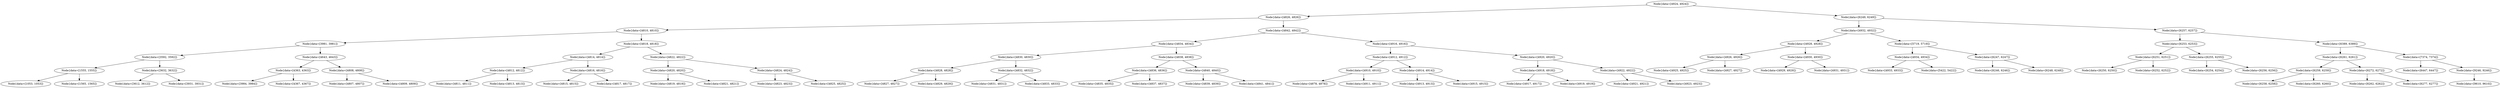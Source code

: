 digraph G{
1637216654 [label="Node{data=[4924, 4924]}"]
1637216654 -> 407660388
407660388 [label="Node{data=[4826, 4826]}"]
407660388 -> 2068216232
2068216232 [label="Node{data=[4810, 4810]}"]
2068216232 -> 1124672992
1124672992 [label="Node{data=[3981, 3981]}"]
1124672992 -> 224306574
224306574 [label="Node{data=[3592, 3592]}"]
224306574 -> 1993507846
1993507846 [label="Node{data=[1555, 1555]}"]
1993507846 -> 1049704525
1049704525 [label="Node{data=[1053, 1053]}"]
1993507846 -> 876424282
876424282 [label="Node{data=[1565, 1565]}"]
224306574 -> 1278709126
1278709126 [label="Node{data=[3632, 3632]}"]
1278709126 -> 774357682
774357682 [label="Node{data=[3612, 3612]}"]
1278709126 -> 423875691
423875691 [label="Node{data=[3931, 3931]}"]
1124672992 -> 1153524965
1153524965 [label="Node{data=[4643, 4643]}"]
1153524965 -> 879397446
879397446 [label="Node{data=[4363, 4363]}"]
879397446 -> 617151531
617151531 [label="Node{data=[3984, 3984]}"]
879397446 -> 598709333
598709333 [label="Node{data=[4367, 4367]}"]
1153524965 -> 1812343433
1812343433 [label="Node{data=[4808, 4808]}"]
1812343433 -> 215922165
215922165 [label="Node{data=[4807, 4807]}"]
1812343433 -> 1871985121
1871985121 [label="Node{data=[4809, 4809]}"]
2068216232 -> 809895290
809895290 [label="Node{data=[4818, 4818]}"]
809895290 -> 1841898393
1841898393 [label="Node{data=[4814, 4814]}"]
1841898393 -> 339821256
339821256 [label="Node{data=[4812, 4812]}"]
339821256 -> 1523858064
1523858064 [label="Node{data=[4811, 4811]}"]
339821256 -> 1513720165
1513720165 [label="Node{data=[4813, 4813]}"]
1841898393 -> 2127080528
2127080528 [label="Node{data=[4816, 4816]}"]
2127080528 -> 1610737219
1610737219 [label="Node{data=[4815, 4815]}"]
2127080528 -> 469389417
469389417 [label="Node{data=[4817, 4817]}"]
809895290 -> 228495570
228495570 [label="Node{data=[4822, 4822]}"]
228495570 -> 915343133
915343133 [label="Node{data=[4820, 4820]}"]
915343133 -> 1507052657
1507052657 [label="Node{data=[4819, 4819]}"]
915343133 -> 283354682
283354682 [label="Node{data=[4821, 4821]}"]
228495570 -> 1770175732
1770175732 [label="Node{data=[4824, 4824]}"]
1770175732 -> 662432054
662432054 [label="Node{data=[4823, 4823]}"]
1770175732 -> 1611405804
1611405804 [label="Node{data=[4825, 4825]}"]
407660388 -> 1842586017
1842586017 [label="Node{data=[4842, 4842]}"]
1842586017 -> 298501619
298501619 [label="Node{data=[4834, 4834]}"]
298501619 -> 1761655973
1761655973 [label="Node{data=[4830, 4830]}"]
1761655973 -> 1766001424
1766001424 [label="Node{data=[4828, 4828]}"]
1766001424 -> 434987312
434987312 [label="Node{data=[4827, 4827]}"]
1766001424 -> 1590676131
1590676131 [label="Node{data=[4829, 4829]}"]
1761655973 -> 843493451
843493451 [label="Node{data=[4832, 4832]}"]
843493451 -> 1135355544
1135355544 [label="Node{data=[4831, 4831]}"]
843493451 -> 834288444
834288444 [label="Node{data=[4833, 4833]}"]
298501619 -> 285242746
285242746 [label="Node{data=[4838, 4838]}"]
285242746 -> 381901817
381901817 [label="Node{data=[4836, 4836]}"]
381901817 -> 888743775
888743775 [label="Node{data=[4835, 4835]}"]
381901817 -> 1417316647
1417316647 [label="Node{data=[4837, 4837]}"]
285242746 -> 1187220855
1187220855 [label="Node{data=[4840, 4840]}"]
1187220855 -> 1255344837
1255344837 [label="Node{data=[4839, 4839]}"]
1187220855 -> 929898271
929898271 [label="Node{data=[4841, 4841]}"]
1842586017 -> 937335652
937335652 [label="Node{data=[4916, 4916]}"]
937335652 -> 1831604445
1831604445 [label="Node{data=[4912, 4912]}"]
1831604445 -> 1065069215
1065069215 [label="Node{data=[4910, 4910]}"]
1065069215 -> 1622269832
1622269832 [label="Node{data=[4878, 4878]}"]
1065069215 -> 603417921
603417921 [label="Node{data=[4911, 4911]}"]
1831604445 -> 785398554
785398554 [label="Node{data=[4914, 4914]}"]
785398554 -> 1276990221
1276990221 [label="Node{data=[4913, 4913]}"]
785398554 -> 582912153
582912153 [label="Node{data=[4915, 4915]}"]
937335652 -> 985359594
985359594 [label="Node{data=[4920, 4920]}"]
985359594 -> 362577996
362577996 [label="Node{data=[4918, 4918]}"]
362577996 -> 868170953
868170953 [label="Node{data=[4917, 4917]}"]
362577996 -> 1695780967
1695780967 [label="Node{data=[4919, 4919]}"]
985359594 -> 74327067
74327067 [label="Node{data=[4922, 4922]}"]
74327067 -> 1963022906
1963022906 [label="Node{data=[4921, 4921]}"]
74327067 -> 1058171175
1058171175 [label="Node{data=[4923, 4923]}"]
1637216654 -> 1190872586
1190872586 [label="Node{data=[6249, 6249]}"]
1190872586 -> 868281394
868281394 [label="Node{data=[4932, 4932]}"]
868281394 -> 1290772730
1290772730 [label="Node{data=[4928, 4928]}"]
1290772730 -> 1620615953
1620615953 [label="Node{data=[4926, 4926]}"]
1620615953 -> 2085581342
2085581342 [label="Node{data=[4925, 4925]}"]
1620615953 -> 1213898969
1213898969 [label="Node{data=[4927, 4927]}"]
1290772730 -> 2038636888
2038636888 [label="Node{data=[4930, 4930]}"]
2038636888 -> 1554421074
1554421074 [label="Node{data=[4929, 4929]}"]
2038636888 -> 1535034202
1535034202 [label="Node{data=[4931, 4931]}"]
868281394 -> 1178598532
1178598532 [label="Node{data=[5719, 5719]}"]
1178598532 -> 643210490
643210490 [label="Node{data=[4934, 4934]}"]
643210490 -> 1311932775
1311932775 [label="Node{data=[4933, 4933]}"]
643210490 -> 1677455336
1677455336 [label="Node{data=[5422, 5422]}"]
1178598532 -> 1520035023
1520035023 [label="Node{data=[6247, 6247]}"]
1520035023 -> 1211761194
1211761194 [label="Node{data=[6246, 6246]}"]
1520035023 -> 307862515
307862515 [label="Node{data=[6248, 6248]}"]
1190872586 -> 778150655
778150655 [label="Node{data=[6257, 6257]}"]
778150655 -> 1003193440
1003193440 [label="Node{data=[6253, 6253]}"]
1003193440 -> 603519585
603519585 [label="Node{data=[6251, 6251]}"]
603519585 -> 2099280878
2099280878 [label="Node{data=[6250, 6250]}"]
603519585 -> 1584748783
1584748783 [label="Node{data=[6252, 6252]}"]
1003193440 -> 972701637
972701637 [label="Node{data=[6255, 6255]}"]
972701637 -> 1563812201
1563812201 [label="Node{data=[6254, 6254]}"]
972701637 -> 599002666
599002666 [label="Node{data=[6256, 6256]}"]
778150655 -> 1475512467
1475512467 [label="Node{data=[6389, 6389]}"]
1475512467 -> 1058967999
1058967999 [label="Node{data=[6261, 6261]}"]
1058967999 -> 1297224092
1297224092 [label="Node{data=[6259, 6259]}"]
1297224092 -> 1318359874
1318359874 [label="Node{data=[6258, 6258]}"]
1297224092 -> 232860691
232860691 [label="Node{data=[6260, 6260]}"]
1058967999 -> 1178195833
1178195833 [label="Node{data=[6272, 6272]}"]
1178195833 -> 465236179
465236179 [label="Node{data=[6262, 6262]}"]
1178195833 -> 1910406757
1910406757 [label="Node{data=[6277, 6277]}"]
1475512467 -> 1968915961
1968915961 [label="Node{data=[7374, 7374]}"]
1968915961 -> 2102515252
2102515252 [label="Node{data=[6447, 6447]}"]
1968915961 -> 832675109
832675109 [label="Node{data=[9246, 9246]}"]
832675109 -> 856612898
856612898 [label="Node{data=[9610, 9610]}"]
}